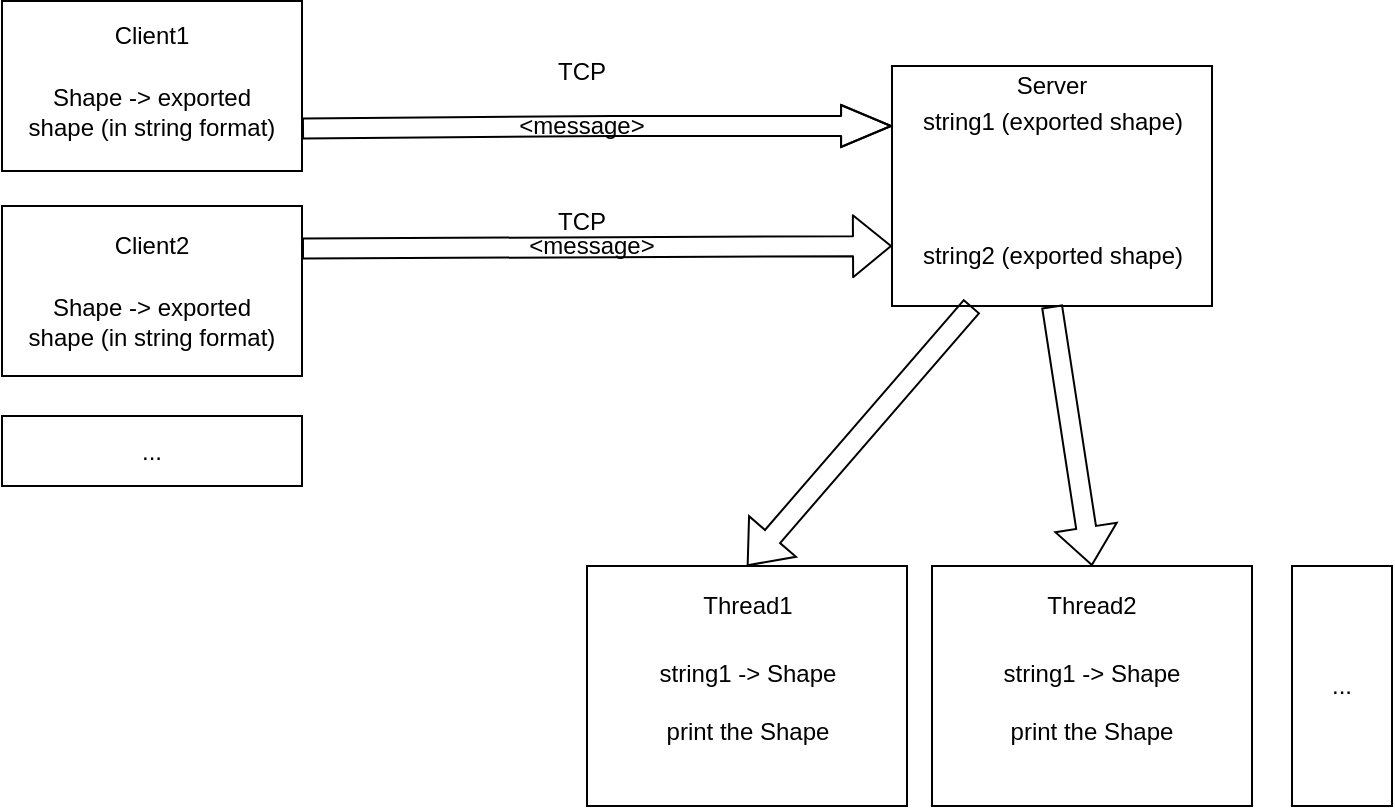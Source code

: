 <mxfile version="16.6.6" type="device"><diagram id="uTgRPL0aqG1YqoStpyzy" name="Page-1"><mxGraphModel dx="1662" dy="789" grid="1" gridSize="10" guides="1" tooltips="1" connect="1" arrows="1" fold="1" page="1" pageScale="1" pageWidth="827" pageHeight="1169" math="0" shadow="0"><root><mxCell id="0"/><mxCell id="1" parent="0"/><mxCell id="iRu12KAj60xEoic0JK9O-1" value="" style="rounded=0;whiteSpace=wrap;html=1;" parent="1" vertex="1"><mxGeometry x="85" y="107.5" width="150" height="85" as="geometry"/></mxCell><mxCell id="iRu12KAj60xEoic0JK9O-3" value="Client1" style="text;html=1;strokeColor=none;fillColor=none;align=center;verticalAlign=middle;whiteSpace=wrap;rounded=0;" parent="1" vertex="1"><mxGeometry x="140" y="115" width="40" height="20" as="geometry"/></mxCell><mxCell id="iRu12KAj60xEoic0JK9O-4" value="" style="rounded=0;whiteSpace=wrap;html=1;" parent="1" vertex="1"><mxGeometry x="530" y="140" width="160" height="120" as="geometry"/></mxCell><mxCell id="iRu12KAj60xEoic0JK9O-5" value="Server" style="text;html=1;strokeColor=none;fillColor=none;align=center;verticalAlign=middle;whiteSpace=wrap;rounded=0;" parent="1" vertex="1"><mxGeometry x="590" y="140" width="40" height="20" as="geometry"/></mxCell><mxCell id="iRu12KAj60xEoic0JK9O-7" value="" style="shape=flexArrow;endArrow=classic;html=1;exitX=1;exitY=0.75;exitDx=0;exitDy=0;entryX=0;entryY=0.25;entryDx=0;entryDy=0;endWidth=10;endSize=7.99;" parent="1" source="iRu12KAj60xEoic0JK9O-1" target="iRu12KAj60xEoic0JK9O-4" edge="1"><mxGeometry width="50" height="50" relative="1" as="geometry"><mxPoint x="500" y="345" as="sourcePoint"/><mxPoint x="530" y="160" as="targetPoint"/><Array as="points"><mxPoint x="390" y="170"/></Array></mxGeometry></mxCell><mxCell id="iRu12KAj60xEoic0JK9O-8" value="TCP" style="text;html=1;strokeColor=none;fillColor=none;align=center;verticalAlign=middle;whiteSpace=wrap;rounded=0;" parent="1" vertex="1"><mxGeometry x="360" y="135" width="30" height="15" as="geometry"/></mxCell><mxCell id="iRu12KAj60xEoic0JK9O-9" value="&amp;lt;message&amp;gt;" style="text;html=1;strokeColor=none;fillColor=none;align=center;verticalAlign=middle;whiteSpace=wrap;rounded=0;" parent="1" vertex="1"><mxGeometry x="355" y="160" width="40" height="20" as="geometry"/></mxCell><mxCell id="iRu12KAj60xEoic0JK9O-10" value="Shape -&amp;gt; exported shape (in string format)" style="text;html=1;strokeColor=none;fillColor=none;align=center;verticalAlign=middle;whiteSpace=wrap;rounded=0;" parent="1" vertex="1"><mxGeometry x="95" y="145" width="130" height="35" as="geometry"/></mxCell><mxCell id="iRu12KAj60xEoic0JK9O-12" value="string1 (exported shape)" style="text;html=1;strokeColor=none;fillColor=none;align=center;verticalAlign=middle;whiteSpace=wrap;rounded=0;" parent="1" vertex="1"><mxGeometry x="537.5" y="157.5" width="145" height="20" as="geometry"/></mxCell><mxCell id="IEqP78_aMh9-upkwYR7k-2" value="" style="rounded=0;whiteSpace=wrap;html=1;" vertex="1" parent="1"><mxGeometry x="377.5" y="390" width="160" height="120" as="geometry"/></mxCell><mxCell id="IEqP78_aMh9-upkwYR7k-3" value="Thread1" style="text;html=1;strokeColor=none;fillColor=none;align=center;verticalAlign=middle;whiteSpace=wrap;rounded=0;" vertex="1" parent="1"><mxGeometry x="437.5" y="400" width="40" height="20" as="geometry"/></mxCell><mxCell id="IEqP78_aMh9-upkwYR7k-4" value="&lt;div&gt;string1 -&amp;gt; Shape&lt;/div&gt;&lt;div&gt;&lt;br&gt;&lt;/div&gt;&lt;div&gt;print the Shape&lt;br&gt;&lt;/div&gt;" style="text;html=1;strokeColor=none;fillColor=none;align=center;verticalAlign=middle;whiteSpace=wrap;rounded=0;" vertex="1" parent="1"><mxGeometry x="407.5" y="435" width="100" height="45" as="geometry"/></mxCell><mxCell id="IEqP78_aMh9-upkwYR7k-13" value="" style="rounded=0;whiteSpace=wrap;html=1;" vertex="1" parent="1"><mxGeometry x="85" y="210" width="150" height="85" as="geometry"/></mxCell><mxCell id="IEqP78_aMh9-upkwYR7k-14" value="Client2" style="text;html=1;strokeColor=none;fillColor=none;align=center;verticalAlign=middle;whiteSpace=wrap;rounded=0;" vertex="1" parent="1"><mxGeometry x="140" y="220" width="40" height="20" as="geometry"/></mxCell><mxCell id="IEqP78_aMh9-upkwYR7k-15" value="" style="shape=flexArrow;endArrow=classic;html=1;exitX=1;exitY=0.25;exitDx=0;exitDy=0;entryX=0;entryY=0.75;entryDx=0;entryDy=0;" edge="1" parent="1" source="IEqP78_aMh9-upkwYR7k-13" target="iRu12KAj60xEoic0JK9O-4"><mxGeometry width="50" height="50" relative="1" as="geometry"><mxPoint x="500" y="430" as="sourcePoint"/><mxPoint x="530" y="245" as="targetPoint"/></mxGeometry></mxCell><mxCell id="IEqP78_aMh9-upkwYR7k-16" value="TCP" style="text;html=1;strokeColor=none;fillColor=none;align=center;verticalAlign=middle;whiteSpace=wrap;rounded=0;" vertex="1" parent="1"><mxGeometry x="360" y="210" width="30" height="15" as="geometry"/></mxCell><mxCell id="IEqP78_aMh9-upkwYR7k-17" value="&amp;lt;message&amp;gt;" style="text;html=1;strokeColor=none;fillColor=none;align=center;verticalAlign=middle;whiteSpace=wrap;rounded=0;" vertex="1" parent="1"><mxGeometry x="360" y="220" width="40" height="20" as="geometry"/></mxCell><mxCell id="IEqP78_aMh9-upkwYR7k-18" value="Shape -&amp;gt; exported shape (in string format)" style="text;html=1;strokeColor=none;fillColor=none;align=center;verticalAlign=middle;whiteSpace=wrap;rounded=0;" vertex="1" parent="1"><mxGeometry x="95" y="250" width="130" height="35" as="geometry"/></mxCell><mxCell id="IEqP78_aMh9-upkwYR7k-19" value="string2 (exported shape)" style="text;html=1;strokeColor=none;fillColor=none;align=center;verticalAlign=middle;whiteSpace=wrap;rounded=0;" vertex="1" parent="1"><mxGeometry x="537.5" y="225" width="145" height="20" as="geometry"/></mxCell><mxCell id="IEqP78_aMh9-upkwYR7k-20" value="" style="shape=flexArrow;endArrow=classic;html=1;rounded=0;exitX=0.25;exitY=1;exitDx=0;exitDy=0;entryX=0.5;entryY=0;entryDx=0;entryDy=0;" edge="1" parent="1" source="iRu12KAj60xEoic0JK9O-4" target="IEqP78_aMh9-upkwYR7k-2"><mxGeometry width="50" height="50" relative="1" as="geometry"><mxPoint x="390" y="430" as="sourcePoint"/><mxPoint x="440" y="380" as="targetPoint"/></mxGeometry></mxCell><mxCell id="IEqP78_aMh9-upkwYR7k-24" value="" style="rounded=0;whiteSpace=wrap;html=1;" vertex="1" parent="1"><mxGeometry x="550" y="390" width="160" height="120" as="geometry"/></mxCell><mxCell id="IEqP78_aMh9-upkwYR7k-25" value="Thread2" style="text;html=1;strokeColor=none;fillColor=none;align=center;verticalAlign=middle;whiteSpace=wrap;rounded=0;" vertex="1" parent="1"><mxGeometry x="610" y="400" width="40" height="20" as="geometry"/></mxCell><mxCell id="IEqP78_aMh9-upkwYR7k-26" value="&lt;div&gt;string1 -&amp;gt; Shape&lt;/div&gt;&lt;div&gt;&lt;br&gt;&lt;/div&gt;&lt;div&gt;print the Shape&lt;br&gt;&lt;/div&gt;" style="text;html=1;strokeColor=none;fillColor=none;align=center;verticalAlign=middle;whiteSpace=wrap;rounded=0;" vertex="1" parent="1"><mxGeometry x="580" y="435" width="100" height="45" as="geometry"/></mxCell><mxCell id="IEqP78_aMh9-upkwYR7k-27" value="" style="rounded=0;whiteSpace=wrap;html=1;" vertex="1" parent="1"><mxGeometry x="730" y="390" width="50" height="120" as="geometry"/></mxCell><mxCell id="IEqP78_aMh9-upkwYR7k-28" value="..." style="text;html=1;strokeColor=none;fillColor=none;align=center;verticalAlign=middle;whiteSpace=wrap;rounded=0;" vertex="1" parent="1"><mxGeometry x="735" y="440" width="40" height="20" as="geometry"/></mxCell><mxCell id="IEqP78_aMh9-upkwYR7k-35" value="" style="rounded=0;whiteSpace=wrap;html=1;" vertex="1" parent="1"><mxGeometry x="85" y="315" width="150" height="35" as="geometry"/></mxCell><mxCell id="IEqP78_aMh9-upkwYR7k-36" value="..." style="text;html=1;strokeColor=none;fillColor=none;align=center;verticalAlign=middle;whiteSpace=wrap;rounded=0;" vertex="1" parent="1"><mxGeometry x="140" y="322.5" width="40" height="20" as="geometry"/></mxCell><mxCell id="IEqP78_aMh9-upkwYR7k-37" value="" style="shape=flexArrow;endArrow=classic;html=1;rounded=0;exitX=0.5;exitY=1;exitDx=0;exitDy=0;entryX=0.5;entryY=0;entryDx=0;entryDy=0;" edge="1" parent="1" source="iRu12KAj60xEoic0JK9O-4" target="IEqP78_aMh9-upkwYR7k-24"><mxGeometry width="50" height="50" relative="1" as="geometry"><mxPoint x="650" y="285" as="sourcePoint"/><mxPoint x="537.5" y="415" as="targetPoint"/></mxGeometry></mxCell></root></mxGraphModel></diagram></mxfile>